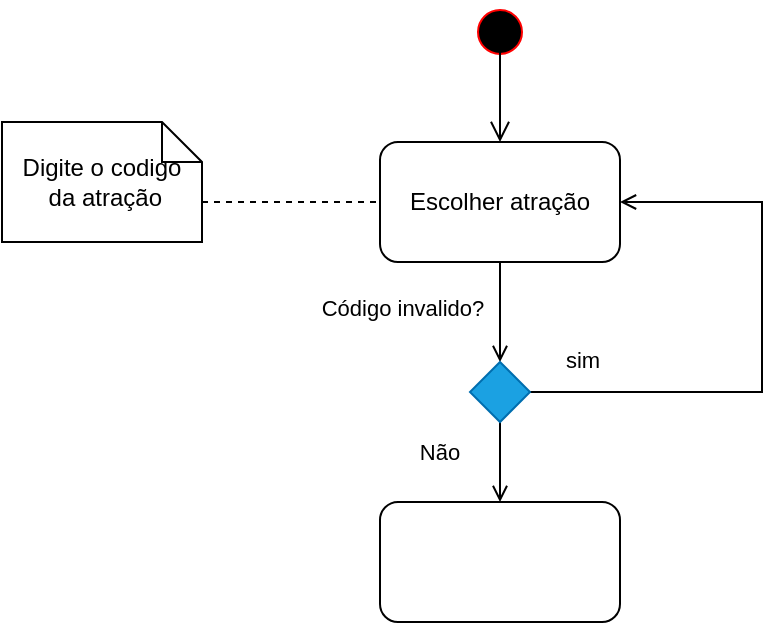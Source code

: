 <mxfile version="21.5.0" type="github">
  <diagram name="Página-1" id="Ujh2-OVXo8DI9-x1-dXK">
    <mxGraphModel dx="1114" dy="616" grid="1" gridSize="10" guides="1" tooltips="1" connect="1" arrows="1" fold="1" page="1" pageScale="1" pageWidth="827" pageHeight="1169" math="0" shadow="0">
      <root>
        <mxCell id="0" />
        <mxCell id="1" parent="0" />
        <mxCell id="xgi4914AB_i4iBTOgvoG-1" value="" style="ellipse;html=1;shape=startState;fillColor=#000000;strokeColor=#ff0000;" vertex="1" parent="1">
          <mxGeometry x="384" y="40" width="30" height="30" as="geometry" />
        </mxCell>
        <mxCell id="xgi4914AB_i4iBTOgvoG-2" value="" style="edgeStyle=orthogonalEdgeStyle;html=1;verticalAlign=bottom;endArrow=open;endSize=8;strokeColor=#000000;rounded=0;exitX=0.5;exitY=0.5;exitDx=0;exitDy=0;exitPerimeter=0;" edge="1" source="xgi4914AB_i4iBTOgvoG-1" parent="1">
          <mxGeometry relative="1" as="geometry">
            <mxPoint x="399" y="110" as="targetPoint" />
          </mxGeometry>
        </mxCell>
        <mxCell id="xgi4914AB_i4iBTOgvoG-9" style="edgeStyle=orthogonalEdgeStyle;rounded=0;orthogonalLoop=1;jettySize=auto;html=1;exitX=0.5;exitY=1;exitDx=0;exitDy=0;entryX=0.5;entryY=0;entryDx=0;entryDy=0;endArrow=open;endFill=0;" edge="1" parent="1" source="xgi4914AB_i4iBTOgvoG-5" target="xgi4914AB_i4iBTOgvoG-6">
          <mxGeometry relative="1" as="geometry" />
        </mxCell>
        <mxCell id="xgi4914AB_i4iBTOgvoG-5" value="Escolher atração" style="rounded=1;whiteSpace=wrap;html=1;" vertex="1" parent="1">
          <mxGeometry x="339" y="110" width="120" height="60" as="geometry" />
        </mxCell>
        <mxCell id="xgi4914AB_i4iBTOgvoG-11" style="edgeStyle=orthogonalEdgeStyle;shape=connector;rounded=0;orthogonalLoop=1;jettySize=auto;html=1;exitX=1;exitY=0.5;exitDx=0;exitDy=0;entryX=1;entryY=0.5;entryDx=0;entryDy=0;labelBackgroundColor=default;strokeColor=default;fontFamily=Helvetica;fontSize=11;fontColor=default;endArrow=open;endFill=0;" edge="1" parent="1" source="xgi4914AB_i4iBTOgvoG-6" target="xgi4914AB_i4iBTOgvoG-5">
          <mxGeometry relative="1" as="geometry">
            <Array as="points">
              <mxPoint x="530" y="235" />
              <mxPoint x="530" y="140" />
            </Array>
          </mxGeometry>
        </mxCell>
        <mxCell id="xgi4914AB_i4iBTOgvoG-14" style="edgeStyle=orthogonalEdgeStyle;shape=connector;rounded=0;orthogonalLoop=1;jettySize=auto;html=1;exitX=0.5;exitY=1;exitDx=0;exitDy=0;entryX=0.5;entryY=0;entryDx=0;entryDy=0;labelBackgroundColor=default;strokeColor=default;fontFamily=Helvetica;fontSize=11;fontColor=default;endArrow=open;endFill=0;" edge="1" parent="1" source="xgi4914AB_i4iBTOgvoG-6" target="xgi4914AB_i4iBTOgvoG-13">
          <mxGeometry relative="1" as="geometry" />
        </mxCell>
        <mxCell id="xgi4914AB_i4iBTOgvoG-6" value="" style="rhombus;whiteSpace=wrap;html=1;fillColor=#1ba1e2;strokeColor=#006EAF;fontColor=#ffffff;" vertex="1" parent="1">
          <mxGeometry x="384" y="220" width="30" height="30" as="geometry" />
        </mxCell>
        <mxCell id="xgi4914AB_i4iBTOgvoG-8" style="edgeStyle=orthogonalEdgeStyle;rounded=0;orthogonalLoop=1;jettySize=auto;html=1;exitX=0;exitY=0;exitDx=100;exitDy=40;exitPerimeter=0;entryX=0;entryY=0.5;entryDx=0;entryDy=0;dashed=1;endArrow=none;endFill=0;" edge="1" parent="1" source="xgi4914AB_i4iBTOgvoG-7" target="xgi4914AB_i4iBTOgvoG-5">
          <mxGeometry relative="1" as="geometry" />
        </mxCell>
        <mxCell id="xgi4914AB_i4iBTOgvoG-7" value="Digite o codigo&lt;br style=&quot;border-color: var(--border-color);&quot;&gt;&lt;span style=&quot;&quot;&gt;&amp;nbsp;da atração&lt;/span&gt;" style="shape=note;size=20;whiteSpace=wrap;html=1;" vertex="1" parent="1">
          <mxGeometry x="150" y="100" width="100" height="60" as="geometry" />
        </mxCell>
        <mxCell id="xgi4914AB_i4iBTOgvoG-10" value="&lt;span style=&quot;font-weight: 400;&quot;&gt;Código&lt;/span&gt;&lt;span style=&quot;font-weight: normal;&quot;&gt;&amp;nbsp;invalido?&lt;/span&gt;" style="text;align=center;fontStyle=1;verticalAlign=middle;spacingLeft=3;spacingRight=3;strokeColor=none;rotatable=0;points=[[0,0.5],[1,0.5]];portConstraint=eastwest;html=1;fontSize=11;fontFamily=Helvetica;fontColor=default;" vertex="1" parent="1">
          <mxGeometry x="310" y="180" width="80" height="26" as="geometry" />
        </mxCell>
        <mxCell id="xgi4914AB_i4iBTOgvoG-12" value="&lt;span style=&quot;font-weight: normal;&quot;&gt;sim&lt;/span&gt;" style="text;align=center;fontStyle=1;verticalAlign=middle;spacingLeft=3;spacingRight=3;strokeColor=none;rotatable=0;points=[[0,0.5],[1,0.5]];portConstraint=eastwest;html=1;fontSize=11;fontFamily=Helvetica;fontColor=default;" vertex="1" parent="1">
          <mxGeometry x="400" y="206" width="80" height="26" as="geometry" />
        </mxCell>
        <mxCell id="xgi4914AB_i4iBTOgvoG-13" value="" style="rounded=1;whiteSpace=wrap;html=1;fontFamily=Helvetica;fontSize=11;fontColor=default;fillColor=none;gradientColor=none;" vertex="1" parent="1">
          <mxGeometry x="339" y="290" width="120" height="60" as="geometry" />
        </mxCell>
        <mxCell id="xgi4914AB_i4iBTOgvoG-15" value="Não" style="text;html=1;strokeColor=none;fillColor=none;align=center;verticalAlign=middle;whiteSpace=wrap;rounded=0;fontSize=11;fontFamily=Helvetica;fontColor=default;" vertex="1" parent="1">
          <mxGeometry x="339" y="250" width="60" height="30" as="geometry" />
        </mxCell>
      </root>
    </mxGraphModel>
  </diagram>
</mxfile>
